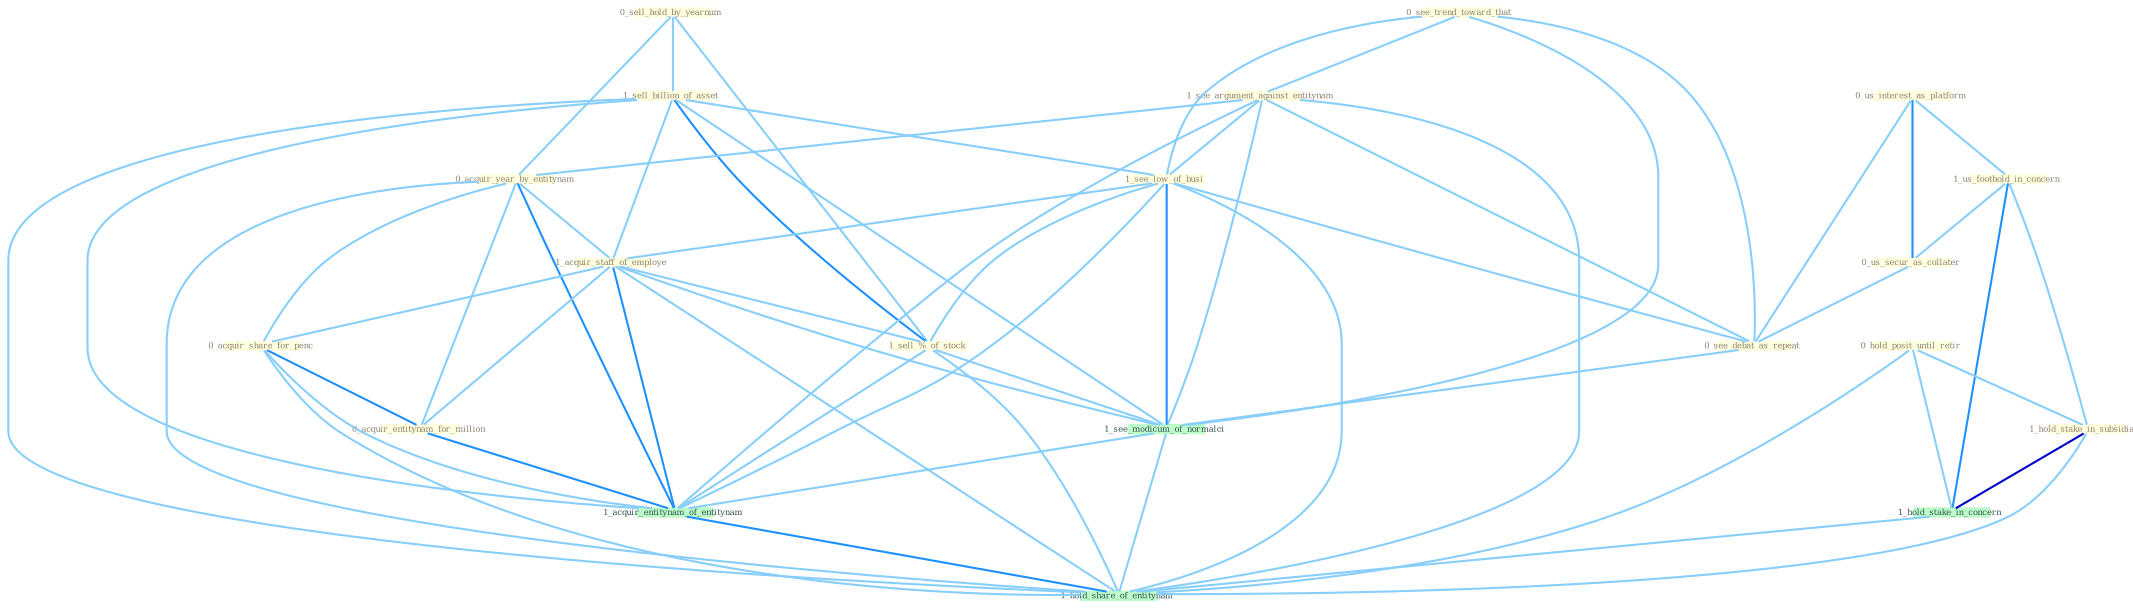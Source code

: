 Graph G{ 
    node
    [shape=polygon,style=filled,width=.5,height=.06,color="#BDFCC9",fixedsize=true,fontsize=4,
    fontcolor="#2f4f4f"];
    {node
    [color="#ffffe0", fontcolor="#8b7d6b"] "0_sell_hold_by_yearnum " "0_us_interest_as_platform " "0_see_trend_toward_that " "1_sell_billion_of_asset " "1_see_argument_against_entitynam " "0_acquir_year_by_entitynam " "1_us_foothold_in_concern " "1_see_low_of_busi " "1_acquir_staff_of_employe " "0_hold_posit_until_retir " "0_us_secur_as_collater " "1_hold_stake_in_subsidiari " "0_see_debat_as_repeat " "1_sell_%_of_stock " "0_acquir_share_for_penc " "0_acquir_entitynam_for_million "}
{node [color="#fff0f5", fontcolor="#b22222"]}
edge [color="#B0E2FF"];

	"0_sell_hold_by_yearnum " -- "1_sell_billion_of_asset " [w="1", color="#87cefa" ];
	"0_sell_hold_by_yearnum " -- "0_acquir_year_by_entitynam " [w="1", color="#87cefa" ];
	"0_sell_hold_by_yearnum " -- "1_sell_%_of_stock " [w="1", color="#87cefa" ];
	"0_us_interest_as_platform " -- "1_us_foothold_in_concern " [w="1", color="#87cefa" ];
	"0_us_interest_as_platform " -- "0_us_secur_as_collater " [w="2", color="#1e90ff" , len=0.8];
	"0_us_interest_as_platform " -- "0_see_debat_as_repeat " [w="1", color="#87cefa" ];
	"0_see_trend_toward_that " -- "1_see_argument_against_entitynam " [w="1", color="#87cefa" ];
	"0_see_trend_toward_that " -- "1_see_low_of_busi " [w="1", color="#87cefa" ];
	"0_see_trend_toward_that " -- "0_see_debat_as_repeat " [w="1", color="#87cefa" ];
	"0_see_trend_toward_that " -- "1_see_modicum_of_normalci " [w="1", color="#87cefa" ];
	"1_sell_billion_of_asset " -- "1_see_low_of_busi " [w="1", color="#87cefa" ];
	"1_sell_billion_of_asset " -- "1_acquir_staff_of_employe " [w="1", color="#87cefa" ];
	"1_sell_billion_of_asset " -- "1_sell_%_of_stock " [w="2", color="#1e90ff" , len=0.8];
	"1_sell_billion_of_asset " -- "1_see_modicum_of_normalci " [w="1", color="#87cefa" ];
	"1_sell_billion_of_asset " -- "1_acquir_entitynam_of_entitynam " [w="1", color="#87cefa" ];
	"1_sell_billion_of_asset " -- "1_hold_share_of_entitynam " [w="1", color="#87cefa" ];
	"1_see_argument_against_entitynam " -- "0_acquir_year_by_entitynam " [w="1", color="#87cefa" ];
	"1_see_argument_against_entitynam " -- "1_see_low_of_busi " [w="1", color="#87cefa" ];
	"1_see_argument_against_entitynam " -- "0_see_debat_as_repeat " [w="1", color="#87cefa" ];
	"1_see_argument_against_entitynam " -- "1_see_modicum_of_normalci " [w="1", color="#87cefa" ];
	"1_see_argument_against_entitynam " -- "1_acquir_entitynam_of_entitynam " [w="1", color="#87cefa" ];
	"1_see_argument_against_entitynam " -- "1_hold_share_of_entitynam " [w="1", color="#87cefa" ];
	"0_acquir_year_by_entitynam " -- "1_acquir_staff_of_employe " [w="1", color="#87cefa" ];
	"0_acquir_year_by_entitynam " -- "0_acquir_share_for_penc " [w="1", color="#87cefa" ];
	"0_acquir_year_by_entitynam " -- "0_acquir_entitynam_for_million " [w="1", color="#87cefa" ];
	"0_acquir_year_by_entitynam " -- "1_acquir_entitynam_of_entitynam " [w="2", color="#1e90ff" , len=0.8];
	"0_acquir_year_by_entitynam " -- "1_hold_share_of_entitynam " [w="1", color="#87cefa" ];
	"1_us_foothold_in_concern " -- "0_us_secur_as_collater " [w="1", color="#87cefa" ];
	"1_us_foothold_in_concern " -- "1_hold_stake_in_subsidiari " [w="1", color="#87cefa" ];
	"1_us_foothold_in_concern " -- "1_hold_stake_in_concern " [w="2", color="#1e90ff" , len=0.8];
	"1_see_low_of_busi " -- "1_acquir_staff_of_employe " [w="1", color="#87cefa" ];
	"1_see_low_of_busi " -- "0_see_debat_as_repeat " [w="1", color="#87cefa" ];
	"1_see_low_of_busi " -- "1_sell_%_of_stock " [w="1", color="#87cefa" ];
	"1_see_low_of_busi " -- "1_see_modicum_of_normalci " [w="2", color="#1e90ff" , len=0.8];
	"1_see_low_of_busi " -- "1_acquir_entitynam_of_entitynam " [w="1", color="#87cefa" ];
	"1_see_low_of_busi " -- "1_hold_share_of_entitynam " [w="1", color="#87cefa" ];
	"1_acquir_staff_of_employe " -- "1_sell_%_of_stock " [w="1", color="#87cefa" ];
	"1_acquir_staff_of_employe " -- "0_acquir_share_for_penc " [w="1", color="#87cefa" ];
	"1_acquir_staff_of_employe " -- "0_acquir_entitynam_for_million " [w="1", color="#87cefa" ];
	"1_acquir_staff_of_employe " -- "1_see_modicum_of_normalci " [w="1", color="#87cefa" ];
	"1_acquir_staff_of_employe " -- "1_acquir_entitynam_of_entitynam " [w="2", color="#1e90ff" , len=0.8];
	"1_acquir_staff_of_employe " -- "1_hold_share_of_entitynam " [w="1", color="#87cefa" ];
	"0_hold_posit_until_retir " -- "1_hold_stake_in_subsidiari " [w="1", color="#87cefa" ];
	"0_hold_posit_until_retir " -- "1_hold_stake_in_concern " [w="1", color="#87cefa" ];
	"0_hold_posit_until_retir " -- "1_hold_share_of_entitynam " [w="1", color="#87cefa" ];
	"0_us_secur_as_collater " -- "0_see_debat_as_repeat " [w="1", color="#87cefa" ];
	"1_hold_stake_in_subsidiari " -- "1_hold_stake_in_concern " [w="3", color="#0000cd" , len=0.6];
	"1_hold_stake_in_subsidiari " -- "1_hold_share_of_entitynam " [w="1", color="#87cefa" ];
	"0_see_debat_as_repeat " -- "1_see_modicum_of_normalci " [w="1", color="#87cefa" ];
	"1_sell_%_of_stock " -- "1_see_modicum_of_normalci " [w="1", color="#87cefa" ];
	"1_sell_%_of_stock " -- "1_acquir_entitynam_of_entitynam " [w="1", color="#87cefa" ];
	"1_sell_%_of_stock " -- "1_hold_share_of_entitynam " [w="1", color="#87cefa" ];
	"0_acquir_share_for_penc " -- "0_acquir_entitynam_for_million " [w="2", color="#1e90ff" , len=0.8];
	"0_acquir_share_for_penc " -- "1_acquir_entitynam_of_entitynam " [w="1", color="#87cefa" ];
	"0_acquir_share_for_penc " -- "1_hold_share_of_entitynam " [w="1", color="#87cefa" ];
	"0_acquir_entitynam_for_million " -- "1_acquir_entitynam_of_entitynam " [w="2", color="#1e90ff" , len=0.8];
	"1_hold_stake_in_concern " -- "1_hold_share_of_entitynam " [w="1", color="#87cefa" ];
	"1_see_modicum_of_normalci " -- "1_acquir_entitynam_of_entitynam " [w="1", color="#87cefa" ];
	"1_see_modicum_of_normalci " -- "1_hold_share_of_entitynam " [w="1", color="#87cefa" ];
	"1_acquir_entitynam_of_entitynam " -- "1_hold_share_of_entitynam " [w="2", color="#1e90ff" , len=0.8];
}